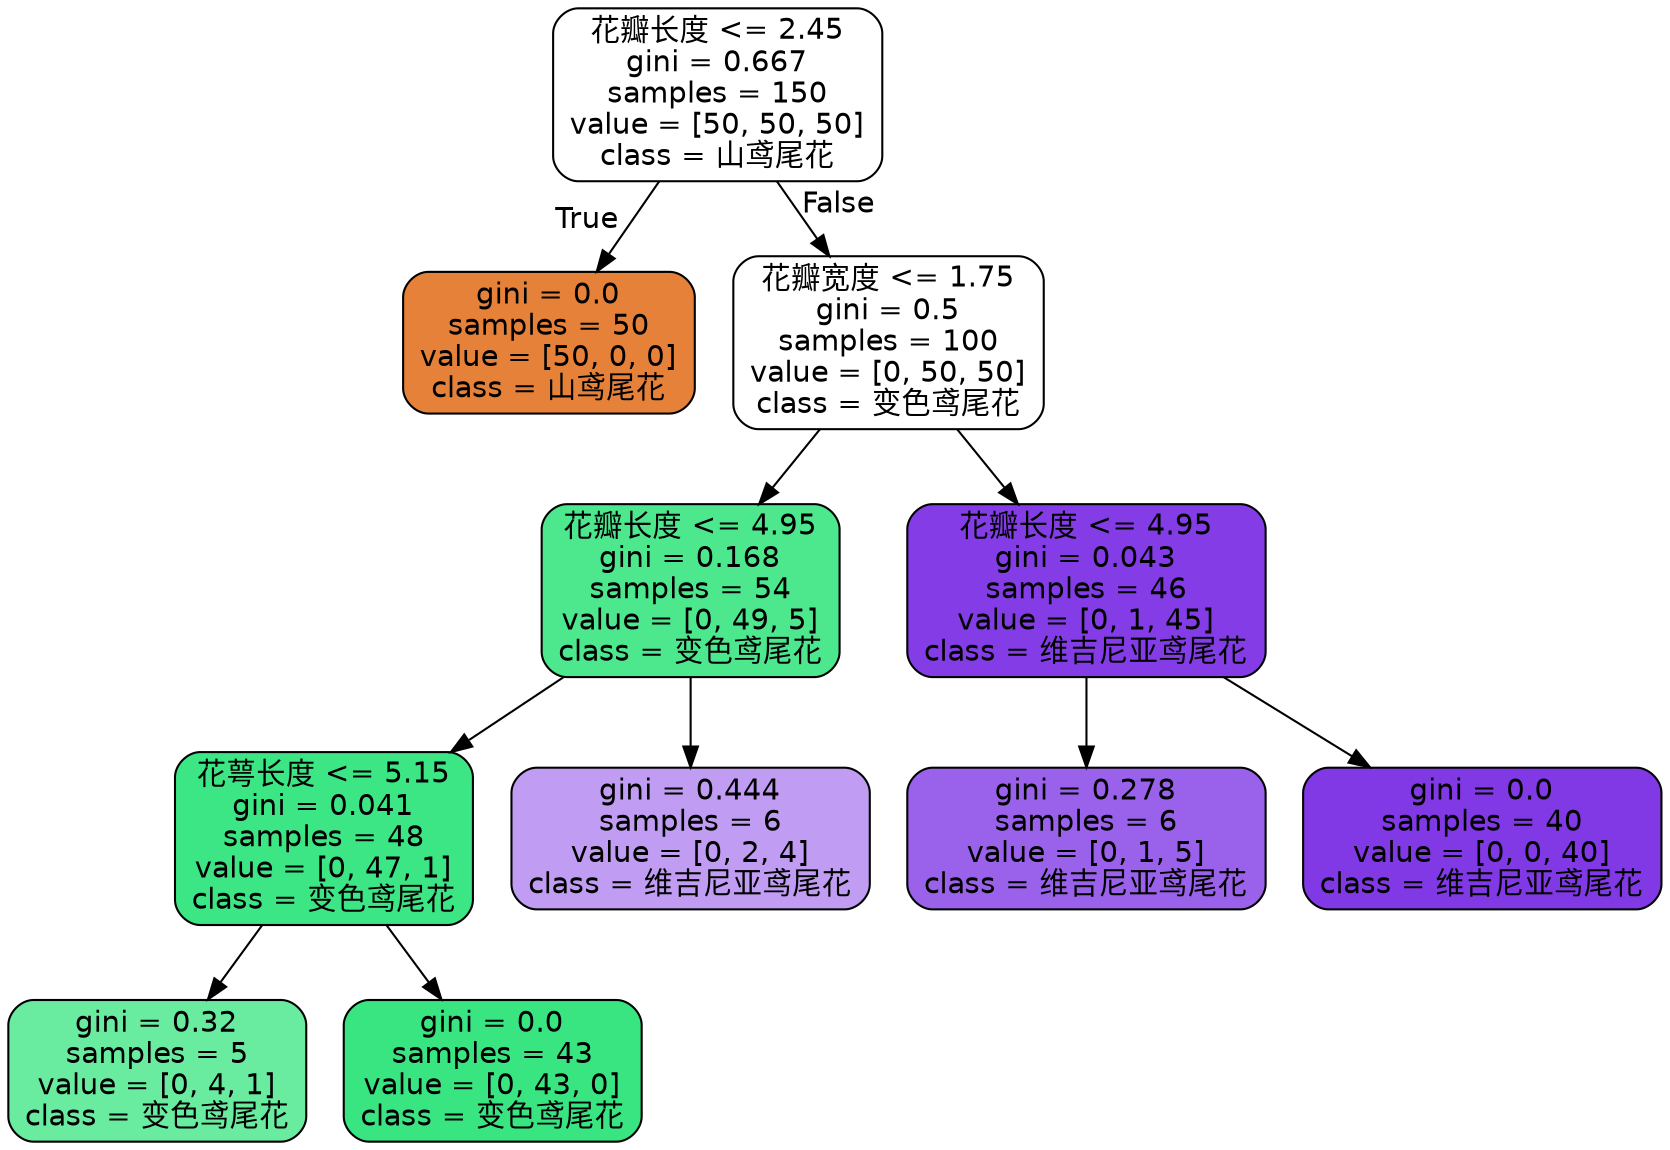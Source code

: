 digraph Tree {
node [shape=box, style="filled, rounded", color="black", fontname=helvetica] ;
edge [fontname=helvetica] ;
0 [label="花瓣长度 <= 2.45\ngini = 0.667\nsamples = 150\nvalue = [50, 50, 50]\nclass = 山鸢尾花", fillcolor="#ffffff"] ;
1 [label="gini = 0.0\nsamples = 50\nvalue = [50, 0, 0]\nclass = 山鸢尾花", fillcolor="#e58139"] ;
0 -> 1 [labeldistance=2.5, labelangle=45, headlabel="True"] ;
2 [label="花瓣宽度 <= 1.75\ngini = 0.5\nsamples = 100\nvalue = [0, 50, 50]\nclass = 变色鸢尾花", fillcolor="#ffffff"] ;
0 -> 2 [labeldistance=2.5, labelangle=-45, headlabel="False"] ;
3 [label="花瓣长度 <= 4.95\ngini = 0.168\nsamples = 54\nvalue = [0, 49, 5]\nclass = 变色鸢尾花", fillcolor="#4de88e"] ;
2 -> 3 ;
4 [label="花萼长度 <= 5.15\ngini = 0.041\nsamples = 48\nvalue = [0, 47, 1]\nclass = 变色鸢尾花", fillcolor="#3de684"] ;
3 -> 4 ;
5 [label="gini = 0.32\nsamples = 5\nvalue = [0, 4, 1]\nclass = 变色鸢尾花", fillcolor="#6aeca0"] ;
4 -> 5 ;
6 [label="gini = 0.0\nsamples = 43\nvalue = [0, 43, 0]\nclass = 变色鸢尾花", fillcolor="#39e581"] ;
4 -> 6 ;
7 [label="gini = 0.444\nsamples = 6\nvalue = [0, 2, 4]\nclass = 维吉尼亚鸢尾花", fillcolor="#c09cf2"] ;
3 -> 7 ;
8 [label="花瓣长度 <= 4.95\ngini = 0.043\nsamples = 46\nvalue = [0, 1, 45]\nclass = 维吉尼亚鸢尾花", fillcolor="#843de6"] ;
2 -> 8 ;
9 [label="gini = 0.278\nsamples = 6\nvalue = [0, 1, 5]\nclass = 维吉尼亚鸢尾花", fillcolor="#9a61ea"] ;
8 -> 9 ;
10 [label="gini = 0.0\nsamples = 40\nvalue = [0, 0, 40]\nclass = 维吉尼亚鸢尾花", fillcolor="#8139e5"] ;
8 -> 10 ;
}